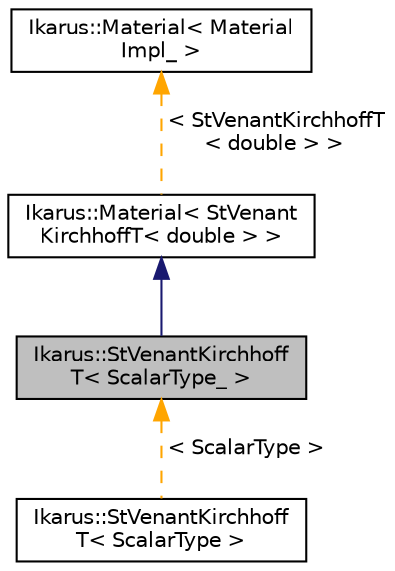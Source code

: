 digraph "Ikarus::StVenantKirchhoffT&lt; ScalarType_ &gt;"
{
 // LATEX_PDF_SIZE
  edge [fontname="Helvetica",fontsize="10",labelfontname="Helvetica",labelfontsize="10"];
  node [fontname="Helvetica",fontsize="10",shape=record];
  Node1 [label="Ikarus::StVenantKirchhoff\lT\< ScalarType_ \>",height=0.2,width=0.4,color="black", fillcolor="grey75", style="filled", fontcolor="black",tooltip=" "];
  Node2 -> Node1 [dir="back",color="midnightblue",fontsize="10",style="solid",fontname="Helvetica"];
  Node2 [label="Ikarus::Material\< StVenant\lKirchhoffT\< double \> \>",height=0.2,width=0.4,color="black", fillcolor="white", style="filled",URL="$dc/d81/a01161.html",tooltip=" "];
  Node3 -> Node2 [dir="back",color="orange",fontsize="10",style="dashed",label=" \< StVenantKirchhoffT\l\< double \> \>" ,fontname="Helvetica"];
  Node3 [label="Ikarus::Material\< Material\lImpl_ \>",height=0.2,width=0.4,color="black", fillcolor="white", style="filled",URL="$dc/d81/a01161.html",tooltip=" "];
  Node1 -> Node4 [dir="back",color="orange",fontsize="10",style="dashed",label=" \< ScalarType \>" ,fontname="Helvetica"];
  Node4 [label="Ikarus::StVenantKirchhoff\lT\< ScalarType \>",height=0.2,width=0.4,color="black", fillcolor="white", style="filled",URL="$dc/d98/a01177.html",tooltip=" "];
}
